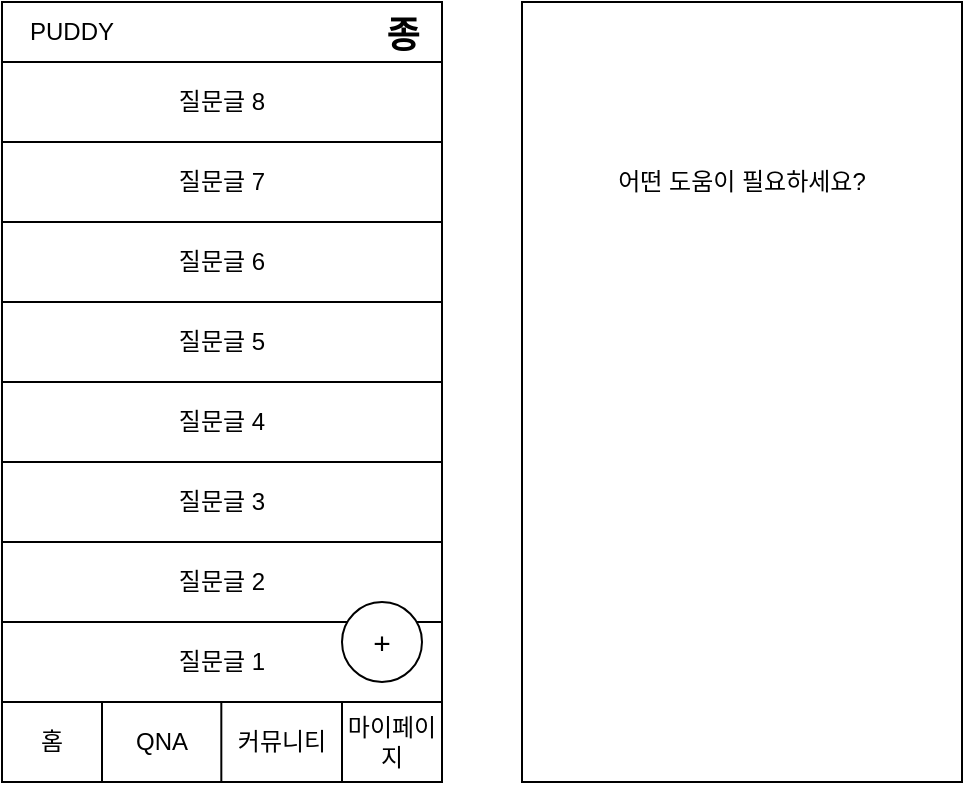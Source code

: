 <mxfile version="21.0.6" type="github">
  <diagram id="R2lEEEUBdFMjLlhIrx00" name="Page-1">
    <mxGraphModel dx="989" dy="491" grid="1" gridSize="10" guides="1" tooltips="1" connect="1" arrows="1" fold="1" page="1" pageScale="1" pageWidth="850" pageHeight="1100" math="0" shadow="0" extFonts="Permanent Marker^https://fonts.googleapis.com/css?family=Permanent+Marker">
      <root>
        <mxCell id="0" />
        <mxCell id="1" parent="0" />
        <mxCell id="_CnrDrOJWeDx8ADr5qFw-5" value="" style="rounded=0;whiteSpace=wrap;html=1;direction=south;" vertex="1" parent="1">
          <mxGeometry x="210" y="70" width="220" height="390" as="geometry" />
        </mxCell>
        <mxCell id="_CnrDrOJWeDx8ADr5qFw-7" value="" style="endArrow=none;html=1;rounded=0;" edge="1" parent="1">
          <mxGeometry width="50" height="50" relative="1" as="geometry">
            <mxPoint x="210" y="100" as="sourcePoint" />
            <mxPoint x="430" y="100" as="targetPoint" />
          </mxGeometry>
        </mxCell>
        <mxCell id="_CnrDrOJWeDx8ADr5qFw-8" value="&lt;font style=&quot;font-size: 18px;&quot;&gt;종&lt;/font&gt;" style="text;strokeColor=none;fillColor=none;html=1;fontSize=24;fontStyle=1;verticalAlign=middle;align=center;" vertex="1" parent="1">
          <mxGeometry x="360" y="70" width="100" height="30" as="geometry" />
        </mxCell>
        <mxCell id="_CnrDrOJWeDx8ADr5qFw-10" value="" style="endArrow=none;html=1;rounded=0;" edge="1" parent="1">
          <mxGeometry width="50" height="50" relative="1" as="geometry">
            <mxPoint x="210" y="140" as="sourcePoint" />
            <mxPoint x="430" y="140" as="targetPoint" />
            <Array as="points">
              <mxPoint x="320" y="140" />
            </Array>
          </mxGeometry>
        </mxCell>
        <mxCell id="_CnrDrOJWeDx8ADr5qFw-11" value="" style="endArrow=none;html=1;rounded=0;" edge="1" parent="1">
          <mxGeometry width="50" height="50" relative="1" as="geometry">
            <mxPoint x="210" y="180" as="sourcePoint" />
            <mxPoint x="430" y="180" as="targetPoint" />
          </mxGeometry>
        </mxCell>
        <mxCell id="_CnrDrOJWeDx8ADr5qFw-12" value="" style="endArrow=none;html=1;rounded=0;" edge="1" parent="1">
          <mxGeometry width="50" height="50" relative="1" as="geometry">
            <mxPoint x="210" y="220" as="sourcePoint" />
            <mxPoint x="430" y="220" as="targetPoint" />
          </mxGeometry>
        </mxCell>
        <mxCell id="_CnrDrOJWeDx8ADr5qFw-13" value="" style="endArrow=none;html=1;rounded=0;" edge="1" parent="1">
          <mxGeometry width="50" height="50" relative="1" as="geometry">
            <mxPoint x="210" y="260" as="sourcePoint" />
            <mxPoint x="430" y="260" as="targetPoint" />
          </mxGeometry>
        </mxCell>
        <mxCell id="_CnrDrOJWeDx8ADr5qFw-14" value="" style="endArrow=none;html=1;rounded=0;" edge="1" parent="1">
          <mxGeometry width="50" height="50" relative="1" as="geometry">
            <mxPoint x="210" y="300" as="sourcePoint" />
            <mxPoint x="430" y="300" as="targetPoint" />
          </mxGeometry>
        </mxCell>
        <mxCell id="_CnrDrOJWeDx8ADr5qFw-15" value="" style="endArrow=none;html=1;rounded=0;" edge="1" parent="1">
          <mxGeometry width="50" height="50" relative="1" as="geometry">
            <mxPoint x="210" y="340" as="sourcePoint" />
            <mxPoint x="430" y="340" as="targetPoint" />
          </mxGeometry>
        </mxCell>
        <mxCell id="_CnrDrOJWeDx8ADr5qFw-16" value="" style="endArrow=none;html=1;rounded=0;" edge="1" parent="1">
          <mxGeometry width="50" height="50" relative="1" as="geometry">
            <mxPoint x="210" y="380" as="sourcePoint" />
            <mxPoint x="430" y="380" as="targetPoint" />
          </mxGeometry>
        </mxCell>
        <mxCell id="_CnrDrOJWeDx8ADr5qFw-17" value="" style="endArrow=none;html=1;rounded=0;" edge="1" parent="1">
          <mxGeometry width="50" height="50" relative="1" as="geometry">
            <mxPoint x="210" y="420" as="sourcePoint" />
            <mxPoint x="430" y="420" as="targetPoint" />
          </mxGeometry>
        </mxCell>
        <mxCell id="_CnrDrOJWeDx8ADr5qFw-18" value="" style="endArrow=none;html=1;rounded=0;" edge="1" parent="1">
          <mxGeometry width="50" height="50" relative="1" as="geometry">
            <mxPoint x="260" y="460" as="sourcePoint" />
            <mxPoint x="260" y="420" as="targetPoint" />
          </mxGeometry>
        </mxCell>
        <mxCell id="_CnrDrOJWeDx8ADr5qFw-19" value="" style="endArrow=none;html=1;rounded=0;" edge="1" parent="1">
          <mxGeometry width="50" height="50" relative="1" as="geometry">
            <mxPoint x="319.66" y="460" as="sourcePoint" />
            <mxPoint x="319.66" y="420" as="targetPoint" />
          </mxGeometry>
        </mxCell>
        <mxCell id="_CnrDrOJWeDx8ADr5qFw-20" value="" style="endArrow=none;html=1;rounded=0;" edge="1" parent="1">
          <mxGeometry width="50" height="50" relative="1" as="geometry">
            <mxPoint x="380" y="460" as="sourcePoint" />
            <mxPoint x="380" y="420" as="targetPoint" />
          </mxGeometry>
        </mxCell>
        <mxCell id="_CnrDrOJWeDx8ADr5qFw-21" value="홈" style="text;html=1;strokeColor=none;fillColor=none;align=center;verticalAlign=middle;whiteSpace=wrap;rounded=0;" vertex="1" parent="1">
          <mxGeometry x="210" y="420" width="50" height="40" as="geometry" />
        </mxCell>
        <mxCell id="_CnrDrOJWeDx8ADr5qFw-22" value="QNA" style="text;html=1;strokeColor=none;fillColor=none;align=center;verticalAlign=middle;whiteSpace=wrap;rounded=0;" vertex="1" parent="1">
          <mxGeometry x="260" y="420" width="60" height="40" as="geometry" />
        </mxCell>
        <mxCell id="_CnrDrOJWeDx8ADr5qFw-23" value="커뮤니티" style="text;html=1;strokeColor=none;fillColor=none;align=center;verticalAlign=middle;whiteSpace=wrap;rounded=0;" vertex="1" parent="1">
          <mxGeometry x="320" y="420" width="60" height="40" as="geometry" />
        </mxCell>
        <mxCell id="_CnrDrOJWeDx8ADr5qFw-24" value="마이페이지" style="text;html=1;strokeColor=none;fillColor=none;align=center;verticalAlign=middle;whiteSpace=wrap;rounded=0;" vertex="1" parent="1">
          <mxGeometry x="380" y="420" width="50" height="40" as="geometry" />
        </mxCell>
        <mxCell id="_CnrDrOJWeDx8ADr5qFw-25" value="&lt;font style=&quot;font-size: 15px;&quot;&gt;+&lt;/font&gt;" style="ellipse;whiteSpace=wrap;html=1;aspect=fixed;" vertex="1" parent="1">
          <mxGeometry x="380" y="370" width="40" height="40" as="geometry" />
        </mxCell>
        <mxCell id="_CnrDrOJWeDx8ADr5qFw-26" value="질문글 8" style="text;html=1;strokeColor=none;fillColor=none;align=center;verticalAlign=middle;whiteSpace=wrap;rounded=0;" vertex="1" parent="1">
          <mxGeometry x="210" y="100" width="220" height="40" as="geometry" />
        </mxCell>
        <mxCell id="_CnrDrOJWeDx8ADr5qFw-27" value="질문글 7" style="text;html=1;strokeColor=none;fillColor=none;align=center;verticalAlign=middle;whiteSpace=wrap;rounded=0;" vertex="1" parent="1">
          <mxGeometry x="210" y="140" width="220" height="40" as="geometry" />
        </mxCell>
        <mxCell id="_CnrDrOJWeDx8ADr5qFw-28" value="질문글 6" style="text;html=1;strokeColor=none;fillColor=none;align=center;verticalAlign=middle;whiteSpace=wrap;rounded=0;" vertex="1" parent="1">
          <mxGeometry x="210" y="180" width="220" height="40" as="geometry" />
        </mxCell>
        <mxCell id="_CnrDrOJWeDx8ADr5qFw-29" value="질문글 5" style="text;html=1;strokeColor=none;fillColor=none;align=center;verticalAlign=middle;whiteSpace=wrap;rounded=0;" vertex="1" parent="1">
          <mxGeometry x="210" y="220" width="220" height="40" as="geometry" />
        </mxCell>
        <mxCell id="_CnrDrOJWeDx8ADr5qFw-30" value="질문글 4" style="text;html=1;strokeColor=none;fillColor=none;align=center;verticalAlign=middle;whiteSpace=wrap;rounded=0;" vertex="1" parent="1">
          <mxGeometry x="210" y="260" width="220" height="40" as="geometry" />
        </mxCell>
        <mxCell id="_CnrDrOJWeDx8ADr5qFw-31" value="질문글 3" style="text;html=1;strokeColor=none;fillColor=none;align=center;verticalAlign=middle;whiteSpace=wrap;rounded=0;" vertex="1" parent="1">
          <mxGeometry x="210" y="300" width="220" height="40" as="geometry" />
        </mxCell>
        <mxCell id="_CnrDrOJWeDx8ADr5qFw-32" value="질문글 2" style="text;html=1;strokeColor=none;fillColor=none;align=center;verticalAlign=middle;whiteSpace=wrap;rounded=0;" vertex="1" parent="1">
          <mxGeometry x="210" y="340" width="220" height="40" as="geometry" />
        </mxCell>
        <mxCell id="_CnrDrOJWeDx8ADr5qFw-33" value="질문글 1" style="text;html=1;strokeColor=none;fillColor=none;align=center;verticalAlign=middle;whiteSpace=wrap;rounded=0;" vertex="1" parent="1">
          <mxGeometry x="210" y="380" width="220" height="40" as="geometry" />
        </mxCell>
        <mxCell id="_CnrDrOJWeDx8ADr5qFw-35" value="PUDDY" style="text;html=1;strokeColor=none;fillColor=none;align=center;verticalAlign=middle;whiteSpace=wrap;rounded=0;" vertex="1" parent="1">
          <mxGeometry x="210" y="70" width="70" height="30" as="geometry" />
        </mxCell>
        <mxCell id="_CnrDrOJWeDx8ADr5qFw-36" value="" style="rounded=0;whiteSpace=wrap;html=1;direction=south;" vertex="1" parent="1">
          <mxGeometry x="470" y="70" width="220" height="390" as="geometry" />
        </mxCell>
        <mxCell id="_CnrDrOJWeDx8ADr5qFw-37" value="어떤 도움이 필요하세요?" style="text;html=1;strokeColor=none;fillColor=none;align=center;verticalAlign=middle;whiteSpace=wrap;rounded=0;" vertex="1" parent="1">
          <mxGeometry x="485" y="140" width="190" height="40" as="geometry" />
        </mxCell>
      </root>
    </mxGraphModel>
  </diagram>
</mxfile>
